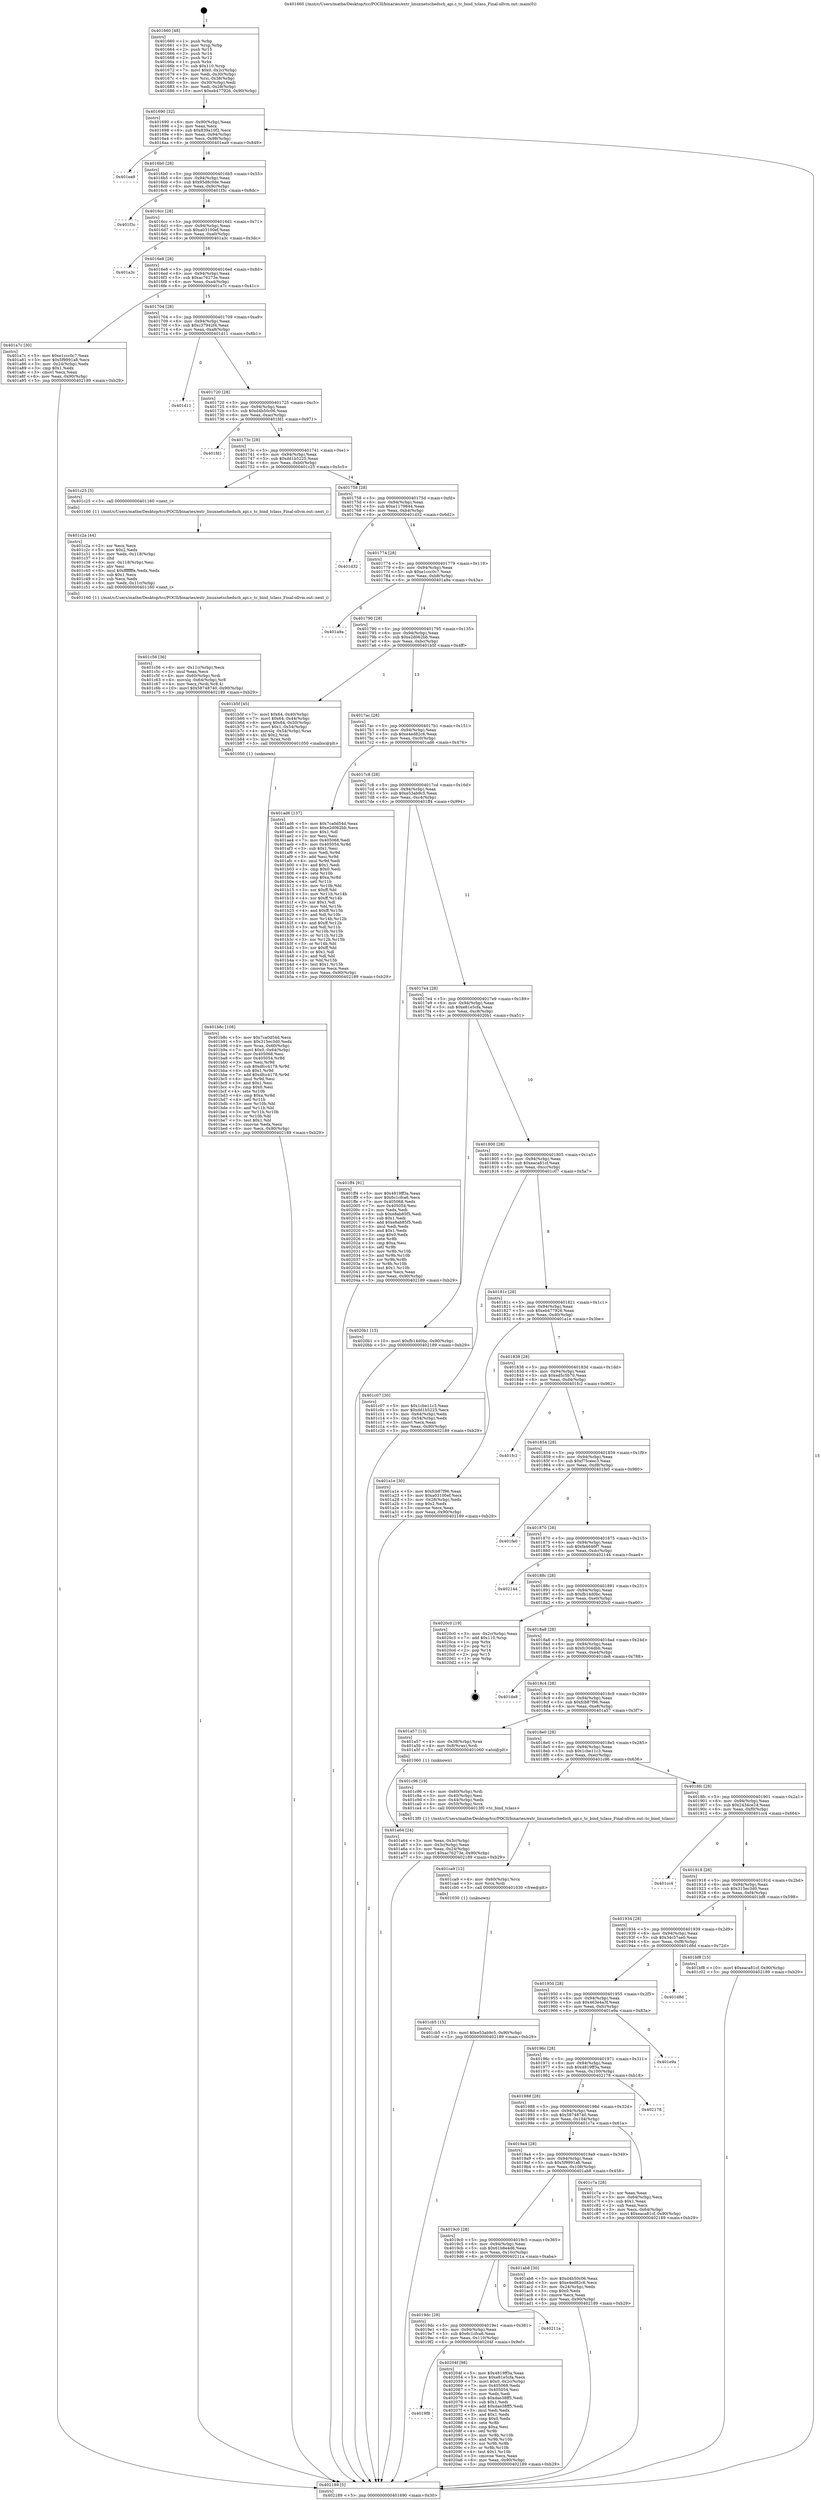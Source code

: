 digraph "0x401660" {
  label = "0x401660 (/mnt/c/Users/mathe/Desktop/tcc/POCII/binaries/extr_linuxnetschedsch_api.c_tc_bind_tclass_Final-ollvm.out::main(0))"
  labelloc = "t"
  node[shape=record]

  Entry [label="",width=0.3,height=0.3,shape=circle,fillcolor=black,style=filled]
  "0x401690" [label="{
     0x401690 [32]\l
     | [instrs]\l
     &nbsp;&nbsp;0x401690 \<+6\>: mov -0x90(%rbp),%eax\l
     &nbsp;&nbsp;0x401696 \<+2\>: mov %eax,%ecx\l
     &nbsp;&nbsp;0x401698 \<+6\>: sub $0x839a10f2,%ecx\l
     &nbsp;&nbsp;0x40169e \<+6\>: mov %eax,-0x94(%rbp)\l
     &nbsp;&nbsp;0x4016a4 \<+6\>: mov %ecx,-0x98(%rbp)\l
     &nbsp;&nbsp;0x4016aa \<+6\>: je 0000000000401ea9 \<main+0x849\>\l
  }"]
  "0x401ea9" [label="{
     0x401ea9\l
  }", style=dashed]
  "0x4016b0" [label="{
     0x4016b0 [28]\l
     | [instrs]\l
     &nbsp;&nbsp;0x4016b0 \<+5\>: jmp 00000000004016b5 \<main+0x55\>\l
     &nbsp;&nbsp;0x4016b5 \<+6\>: mov -0x94(%rbp),%eax\l
     &nbsp;&nbsp;0x4016bb \<+5\>: sub $0x95d8c0de,%eax\l
     &nbsp;&nbsp;0x4016c0 \<+6\>: mov %eax,-0x9c(%rbp)\l
     &nbsp;&nbsp;0x4016c6 \<+6\>: je 0000000000401f3c \<main+0x8dc\>\l
  }"]
  Exit [label="",width=0.3,height=0.3,shape=circle,fillcolor=black,style=filled,peripheries=2]
  "0x401f3c" [label="{
     0x401f3c\l
  }", style=dashed]
  "0x4016cc" [label="{
     0x4016cc [28]\l
     | [instrs]\l
     &nbsp;&nbsp;0x4016cc \<+5\>: jmp 00000000004016d1 \<main+0x71\>\l
     &nbsp;&nbsp;0x4016d1 \<+6\>: mov -0x94(%rbp),%eax\l
     &nbsp;&nbsp;0x4016d7 \<+5\>: sub $0xa03100ef,%eax\l
     &nbsp;&nbsp;0x4016dc \<+6\>: mov %eax,-0xa0(%rbp)\l
     &nbsp;&nbsp;0x4016e2 \<+6\>: je 0000000000401a3c \<main+0x3dc\>\l
  }"]
  "0x4019f8" [label="{
     0x4019f8\l
  }", style=dashed]
  "0x401a3c" [label="{
     0x401a3c\l
  }", style=dashed]
  "0x4016e8" [label="{
     0x4016e8 [28]\l
     | [instrs]\l
     &nbsp;&nbsp;0x4016e8 \<+5\>: jmp 00000000004016ed \<main+0x8d\>\l
     &nbsp;&nbsp;0x4016ed \<+6\>: mov -0x94(%rbp),%eax\l
     &nbsp;&nbsp;0x4016f3 \<+5\>: sub $0xac76273e,%eax\l
     &nbsp;&nbsp;0x4016f8 \<+6\>: mov %eax,-0xa4(%rbp)\l
     &nbsp;&nbsp;0x4016fe \<+6\>: je 0000000000401a7c \<main+0x41c\>\l
  }"]
  "0x40204f" [label="{
     0x40204f [98]\l
     | [instrs]\l
     &nbsp;&nbsp;0x40204f \<+5\>: mov $0x4819ff3a,%eax\l
     &nbsp;&nbsp;0x402054 \<+5\>: mov $0xe81e5cfa,%ecx\l
     &nbsp;&nbsp;0x402059 \<+7\>: movl $0x0,-0x2c(%rbp)\l
     &nbsp;&nbsp;0x402060 \<+7\>: mov 0x405068,%edx\l
     &nbsp;&nbsp;0x402067 \<+7\>: mov 0x405054,%esi\l
     &nbsp;&nbsp;0x40206e \<+2\>: mov %edx,%edi\l
     &nbsp;&nbsp;0x402070 \<+6\>: sub $0xdae38ff5,%edi\l
     &nbsp;&nbsp;0x402076 \<+3\>: sub $0x1,%edi\l
     &nbsp;&nbsp;0x402079 \<+6\>: add $0xdae38ff5,%edi\l
     &nbsp;&nbsp;0x40207f \<+3\>: imul %edi,%edx\l
     &nbsp;&nbsp;0x402082 \<+3\>: and $0x1,%edx\l
     &nbsp;&nbsp;0x402085 \<+3\>: cmp $0x0,%edx\l
     &nbsp;&nbsp;0x402088 \<+4\>: sete %r8b\l
     &nbsp;&nbsp;0x40208c \<+3\>: cmp $0xa,%esi\l
     &nbsp;&nbsp;0x40208f \<+4\>: setl %r9b\l
     &nbsp;&nbsp;0x402093 \<+3\>: mov %r8b,%r10b\l
     &nbsp;&nbsp;0x402096 \<+3\>: and %r9b,%r10b\l
     &nbsp;&nbsp;0x402099 \<+3\>: xor %r9b,%r8b\l
     &nbsp;&nbsp;0x40209c \<+3\>: or %r8b,%r10b\l
     &nbsp;&nbsp;0x40209f \<+4\>: test $0x1,%r10b\l
     &nbsp;&nbsp;0x4020a3 \<+3\>: cmovne %ecx,%eax\l
     &nbsp;&nbsp;0x4020a6 \<+6\>: mov %eax,-0x90(%rbp)\l
     &nbsp;&nbsp;0x4020ac \<+5\>: jmp 0000000000402189 \<main+0xb29\>\l
  }"]
  "0x401a7c" [label="{
     0x401a7c [30]\l
     | [instrs]\l
     &nbsp;&nbsp;0x401a7c \<+5\>: mov $0xe1ccc0c7,%eax\l
     &nbsp;&nbsp;0x401a81 \<+5\>: mov $0x5f9991a8,%ecx\l
     &nbsp;&nbsp;0x401a86 \<+3\>: mov -0x24(%rbp),%edx\l
     &nbsp;&nbsp;0x401a89 \<+3\>: cmp $0x1,%edx\l
     &nbsp;&nbsp;0x401a8c \<+3\>: cmovl %ecx,%eax\l
     &nbsp;&nbsp;0x401a8f \<+6\>: mov %eax,-0x90(%rbp)\l
     &nbsp;&nbsp;0x401a95 \<+5\>: jmp 0000000000402189 \<main+0xb29\>\l
  }"]
  "0x401704" [label="{
     0x401704 [28]\l
     | [instrs]\l
     &nbsp;&nbsp;0x401704 \<+5\>: jmp 0000000000401709 \<main+0xa9\>\l
     &nbsp;&nbsp;0x401709 \<+6\>: mov -0x94(%rbp),%eax\l
     &nbsp;&nbsp;0x40170f \<+5\>: sub $0xc37942f4,%eax\l
     &nbsp;&nbsp;0x401714 \<+6\>: mov %eax,-0xa8(%rbp)\l
     &nbsp;&nbsp;0x40171a \<+6\>: je 0000000000401d11 \<main+0x6b1\>\l
  }"]
  "0x4019dc" [label="{
     0x4019dc [28]\l
     | [instrs]\l
     &nbsp;&nbsp;0x4019dc \<+5\>: jmp 00000000004019e1 \<main+0x381\>\l
     &nbsp;&nbsp;0x4019e1 \<+6\>: mov -0x94(%rbp),%eax\l
     &nbsp;&nbsp;0x4019e7 \<+5\>: sub $0x6c1cfca6,%eax\l
     &nbsp;&nbsp;0x4019ec \<+6\>: mov %eax,-0x110(%rbp)\l
     &nbsp;&nbsp;0x4019f2 \<+6\>: je 000000000040204f \<main+0x9ef\>\l
  }"]
  "0x401d11" [label="{
     0x401d11\l
  }", style=dashed]
  "0x401720" [label="{
     0x401720 [28]\l
     | [instrs]\l
     &nbsp;&nbsp;0x401720 \<+5\>: jmp 0000000000401725 \<main+0xc5\>\l
     &nbsp;&nbsp;0x401725 \<+6\>: mov -0x94(%rbp),%eax\l
     &nbsp;&nbsp;0x40172b \<+5\>: sub $0xd4b50c06,%eax\l
     &nbsp;&nbsp;0x401730 \<+6\>: mov %eax,-0xac(%rbp)\l
     &nbsp;&nbsp;0x401736 \<+6\>: je 0000000000401fd1 \<main+0x971\>\l
  }"]
  "0x40211a" [label="{
     0x40211a\l
  }", style=dashed]
  "0x401fd1" [label="{
     0x401fd1\l
  }", style=dashed]
  "0x40173c" [label="{
     0x40173c [28]\l
     | [instrs]\l
     &nbsp;&nbsp;0x40173c \<+5\>: jmp 0000000000401741 \<main+0xe1\>\l
     &nbsp;&nbsp;0x401741 \<+6\>: mov -0x94(%rbp),%eax\l
     &nbsp;&nbsp;0x401747 \<+5\>: sub $0xdd1b5225,%eax\l
     &nbsp;&nbsp;0x40174c \<+6\>: mov %eax,-0xb0(%rbp)\l
     &nbsp;&nbsp;0x401752 \<+6\>: je 0000000000401c25 \<main+0x5c5\>\l
  }"]
  "0x401cb5" [label="{
     0x401cb5 [15]\l
     | [instrs]\l
     &nbsp;&nbsp;0x401cb5 \<+10\>: movl $0xe53ab9c5,-0x90(%rbp)\l
     &nbsp;&nbsp;0x401cbf \<+5\>: jmp 0000000000402189 \<main+0xb29\>\l
  }"]
  "0x401c25" [label="{
     0x401c25 [5]\l
     | [instrs]\l
     &nbsp;&nbsp;0x401c25 \<+5\>: call 0000000000401160 \<next_i\>\l
     | [calls]\l
     &nbsp;&nbsp;0x401160 \{1\} (/mnt/c/Users/mathe/Desktop/tcc/POCII/binaries/extr_linuxnetschedsch_api.c_tc_bind_tclass_Final-ollvm.out::next_i)\l
  }"]
  "0x401758" [label="{
     0x401758 [28]\l
     | [instrs]\l
     &nbsp;&nbsp;0x401758 \<+5\>: jmp 000000000040175d \<main+0xfd\>\l
     &nbsp;&nbsp;0x40175d \<+6\>: mov -0x94(%rbp),%eax\l
     &nbsp;&nbsp;0x401763 \<+5\>: sub $0xe1179844,%eax\l
     &nbsp;&nbsp;0x401768 \<+6\>: mov %eax,-0xb4(%rbp)\l
     &nbsp;&nbsp;0x40176e \<+6\>: je 0000000000401d32 \<main+0x6d2\>\l
  }"]
  "0x401ca9" [label="{
     0x401ca9 [12]\l
     | [instrs]\l
     &nbsp;&nbsp;0x401ca9 \<+4\>: mov -0x60(%rbp),%rcx\l
     &nbsp;&nbsp;0x401cad \<+3\>: mov %rcx,%rdi\l
     &nbsp;&nbsp;0x401cb0 \<+5\>: call 0000000000401030 \<free@plt\>\l
     | [calls]\l
     &nbsp;&nbsp;0x401030 \{1\} (unknown)\l
  }"]
  "0x401d32" [label="{
     0x401d32\l
  }", style=dashed]
  "0x401774" [label="{
     0x401774 [28]\l
     | [instrs]\l
     &nbsp;&nbsp;0x401774 \<+5\>: jmp 0000000000401779 \<main+0x119\>\l
     &nbsp;&nbsp;0x401779 \<+6\>: mov -0x94(%rbp),%eax\l
     &nbsp;&nbsp;0x40177f \<+5\>: sub $0xe1ccc0c7,%eax\l
     &nbsp;&nbsp;0x401784 \<+6\>: mov %eax,-0xb8(%rbp)\l
     &nbsp;&nbsp;0x40178a \<+6\>: je 0000000000401a9a \<main+0x43a\>\l
  }"]
  "0x401c56" [label="{
     0x401c56 [36]\l
     | [instrs]\l
     &nbsp;&nbsp;0x401c56 \<+6\>: mov -0x11c(%rbp),%ecx\l
     &nbsp;&nbsp;0x401c5c \<+3\>: imul %eax,%ecx\l
     &nbsp;&nbsp;0x401c5f \<+4\>: mov -0x60(%rbp),%rdi\l
     &nbsp;&nbsp;0x401c63 \<+4\>: movslq -0x64(%rbp),%r8\l
     &nbsp;&nbsp;0x401c67 \<+4\>: mov %ecx,(%rdi,%r8,4)\l
     &nbsp;&nbsp;0x401c6b \<+10\>: movl $0x58748740,-0x90(%rbp)\l
     &nbsp;&nbsp;0x401c75 \<+5\>: jmp 0000000000402189 \<main+0xb29\>\l
  }"]
  "0x401a9a" [label="{
     0x401a9a\l
  }", style=dashed]
  "0x401790" [label="{
     0x401790 [28]\l
     | [instrs]\l
     &nbsp;&nbsp;0x401790 \<+5\>: jmp 0000000000401795 \<main+0x135\>\l
     &nbsp;&nbsp;0x401795 \<+6\>: mov -0x94(%rbp),%eax\l
     &nbsp;&nbsp;0x40179b \<+5\>: sub $0xe2d062bb,%eax\l
     &nbsp;&nbsp;0x4017a0 \<+6\>: mov %eax,-0xbc(%rbp)\l
     &nbsp;&nbsp;0x4017a6 \<+6\>: je 0000000000401b5f \<main+0x4ff\>\l
  }"]
  "0x401c2a" [label="{
     0x401c2a [44]\l
     | [instrs]\l
     &nbsp;&nbsp;0x401c2a \<+2\>: xor %ecx,%ecx\l
     &nbsp;&nbsp;0x401c2c \<+5\>: mov $0x2,%edx\l
     &nbsp;&nbsp;0x401c31 \<+6\>: mov %edx,-0x118(%rbp)\l
     &nbsp;&nbsp;0x401c37 \<+1\>: cltd\l
     &nbsp;&nbsp;0x401c38 \<+6\>: mov -0x118(%rbp),%esi\l
     &nbsp;&nbsp;0x401c3e \<+2\>: idiv %esi\l
     &nbsp;&nbsp;0x401c40 \<+6\>: imul $0xfffffffe,%edx,%edx\l
     &nbsp;&nbsp;0x401c46 \<+3\>: sub $0x1,%ecx\l
     &nbsp;&nbsp;0x401c49 \<+2\>: sub %ecx,%edx\l
     &nbsp;&nbsp;0x401c4b \<+6\>: mov %edx,-0x11c(%rbp)\l
     &nbsp;&nbsp;0x401c51 \<+5\>: call 0000000000401160 \<next_i\>\l
     | [calls]\l
     &nbsp;&nbsp;0x401160 \{1\} (/mnt/c/Users/mathe/Desktop/tcc/POCII/binaries/extr_linuxnetschedsch_api.c_tc_bind_tclass_Final-ollvm.out::next_i)\l
  }"]
  "0x401b5f" [label="{
     0x401b5f [45]\l
     | [instrs]\l
     &nbsp;&nbsp;0x401b5f \<+7\>: movl $0x64,-0x40(%rbp)\l
     &nbsp;&nbsp;0x401b66 \<+7\>: movl $0x64,-0x44(%rbp)\l
     &nbsp;&nbsp;0x401b6d \<+8\>: movq $0x64,-0x50(%rbp)\l
     &nbsp;&nbsp;0x401b75 \<+7\>: movl $0x1,-0x54(%rbp)\l
     &nbsp;&nbsp;0x401b7c \<+4\>: movslq -0x54(%rbp),%rax\l
     &nbsp;&nbsp;0x401b80 \<+4\>: shl $0x2,%rax\l
     &nbsp;&nbsp;0x401b84 \<+3\>: mov %rax,%rdi\l
     &nbsp;&nbsp;0x401b87 \<+5\>: call 0000000000401050 \<malloc@plt\>\l
     | [calls]\l
     &nbsp;&nbsp;0x401050 \{1\} (unknown)\l
  }"]
  "0x4017ac" [label="{
     0x4017ac [28]\l
     | [instrs]\l
     &nbsp;&nbsp;0x4017ac \<+5\>: jmp 00000000004017b1 \<main+0x151\>\l
     &nbsp;&nbsp;0x4017b1 \<+6\>: mov -0x94(%rbp),%eax\l
     &nbsp;&nbsp;0x4017b7 \<+5\>: sub $0xe4ed82c6,%eax\l
     &nbsp;&nbsp;0x4017bc \<+6\>: mov %eax,-0xc0(%rbp)\l
     &nbsp;&nbsp;0x4017c2 \<+6\>: je 0000000000401ad6 \<main+0x476\>\l
  }"]
  "0x401b8c" [label="{
     0x401b8c [108]\l
     | [instrs]\l
     &nbsp;&nbsp;0x401b8c \<+5\>: mov $0x7ca0d54d,%ecx\l
     &nbsp;&nbsp;0x401b91 \<+5\>: mov $0x315ec3d0,%edx\l
     &nbsp;&nbsp;0x401b96 \<+4\>: mov %rax,-0x60(%rbp)\l
     &nbsp;&nbsp;0x401b9a \<+7\>: movl $0x0,-0x64(%rbp)\l
     &nbsp;&nbsp;0x401ba1 \<+7\>: mov 0x405068,%esi\l
     &nbsp;&nbsp;0x401ba8 \<+8\>: mov 0x405054,%r8d\l
     &nbsp;&nbsp;0x401bb0 \<+3\>: mov %esi,%r9d\l
     &nbsp;&nbsp;0x401bb3 \<+7\>: sub $0xdfcc4178,%r9d\l
     &nbsp;&nbsp;0x401bba \<+4\>: sub $0x1,%r9d\l
     &nbsp;&nbsp;0x401bbe \<+7\>: add $0xdfcc4178,%r9d\l
     &nbsp;&nbsp;0x401bc5 \<+4\>: imul %r9d,%esi\l
     &nbsp;&nbsp;0x401bc9 \<+3\>: and $0x1,%esi\l
     &nbsp;&nbsp;0x401bcc \<+3\>: cmp $0x0,%esi\l
     &nbsp;&nbsp;0x401bcf \<+4\>: sete %r10b\l
     &nbsp;&nbsp;0x401bd3 \<+4\>: cmp $0xa,%r8d\l
     &nbsp;&nbsp;0x401bd7 \<+4\>: setl %r11b\l
     &nbsp;&nbsp;0x401bdb \<+3\>: mov %r10b,%bl\l
     &nbsp;&nbsp;0x401bde \<+3\>: and %r11b,%bl\l
     &nbsp;&nbsp;0x401be1 \<+3\>: xor %r11b,%r10b\l
     &nbsp;&nbsp;0x401be4 \<+3\>: or %r10b,%bl\l
     &nbsp;&nbsp;0x401be7 \<+3\>: test $0x1,%bl\l
     &nbsp;&nbsp;0x401bea \<+3\>: cmovne %edx,%ecx\l
     &nbsp;&nbsp;0x401bed \<+6\>: mov %ecx,-0x90(%rbp)\l
     &nbsp;&nbsp;0x401bf3 \<+5\>: jmp 0000000000402189 \<main+0xb29\>\l
  }"]
  "0x401ad6" [label="{
     0x401ad6 [137]\l
     | [instrs]\l
     &nbsp;&nbsp;0x401ad6 \<+5\>: mov $0x7ca0d54d,%eax\l
     &nbsp;&nbsp;0x401adb \<+5\>: mov $0xe2d062bb,%ecx\l
     &nbsp;&nbsp;0x401ae0 \<+2\>: mov $0x1,%dl\l
     &nbsp;&nbsp;0x401ae2 \<+2\>: xor %esi,%esi\l
     &nbsp;&nbsp;0x401ae4 \<+7\>: mov 0x405068,%edi\l
     &nbsp;&nbsp;0x401aeb \<+8\>: mov 0x405054,%r8d\l
     &nbsp;&nbsp;0x401af3 \<+3\>: sub $0x1,%esi\l
     &nbsp;&nbsp;0x401af6 \<+3\>: mov %edi,%r9d\l
     &nbsp;&nbsp;0x401af9 \<+3\>: add %esi,%r9d\l
     &nbsp;&nbsp;0x401afc \<+4\>: imul %r9d,%edi\l
     &nbsp;&nbsp;0x401b00 \<+3\>: and $0x1,%edi\l
     &nbsp;&nbsp;0x401b03 \<+3\>: cmp $0x0,%edi\l
     &nbsp;&nbsp;0x401b06 \<+4\>: sete %r10b\l
     &nbsp;&nbsp;0x401b0a \<+4\>: cmp $0xa,%r8d\l
     &nbsp;&nbsp;0x401b0e \<+4\>: setl %r11b\l
     &nbsp;&nbsp;0x401b12 \<+3\>: mov %r10b,%bl\l
     &nbsp;&nbsp;0x401b15 \<+3\>: xor $0xff,%bl\l
     &nbsp;&nbsp;0x401b18 \<+3\>: mov %r11b,%r14b\l
     &nbsp;&nbsp;0x401b1b \<+4\>: xor $0xff,%r14b\l
     &nbsp;&nbsp;0x401b1f \<+3\>: xor $0x1,%dl\l
     &nbsp;&nbsp;0x401b22 \<+3\>: mov %bl,%r15b\l
     &nbsp;&nbsp;0x401b25 \<+4\>: and $0xff,%r15b\l
     &nbsp;&nbsp;0x401b29 \<+3\>: and %dl,%r10b\l
     &nbsp;&nbsp;0x401b2c \<+3\>: mov %r14b,%r12b\l
     &nbsp;&nbsp;0x401b2f \<+4\>: and $0xff,%r12b\l
     &nbsp;&nbsp;0x401b33 \<+3\>: and %dl,%r11b\l
     &nbsp;&nbsp;0x401b36 \<+3\>: or %r10b,%r15b\l
     &nbsp;&nbsp;0x401b39 \<+3\>: or %r11b,%r12b\l
     &nbsp;&nbsp;0x401b3c \<+3\>: xor %r12b,%r15b\l
     &nbsp;&nbsp;0x401b3f \<+3\>: or %r14b,%bl\l
     &nbsp;&nbsp;0x401b42 \<+3\>: xor $0xff,%bl\l
     &nbsp;&nbsp;0x401b45 \<+3\>: or $0x1,%dl\l
     &nbsp;&nbsp;0x401b48 \<+2\>: and %dl,%bl\l
     &nbsp;&nbsp;0x401b4a \<+3\>: or %bl,%r15b\l
     &nbsp;&nbsp;0x401b4d \<+4\>: test $0x1,%r15b\l
     &nbsp;&nbsp;0x401b51 \<+3\>: cmovne %ecx,%eax\l
     &nbsp;&nbsp;0x401b54 \<+6\>: mov %eax,-0x90(%rbp)\l
     &nbsp;&nbsp;0x401b5a \<+5\>: jmp 0000000000402189 \<main+0xb29\>\l
  }"]
  "0x4017c8" [label="{
     0x4017c8 [28]\l
     | [instrs]\l
     &nbsp;&nbsp;0x4017c8 \<+5\>: jmp 00000000004017cd \<main+0x16d\>\l
     &nbsp;&nbsp;0x4017cd \<+6\>: mov -0x94(%rbp),%eax\l
     &nbsp;&nbsp;0x4017d3 \<+5\>: sub $0xe53ab9c5,%eax\l
     &nbsp;&nbsp;0x4017d8 \<+6\>: mov %eax,-0xc4(%rbp)\l
     &nbsp;&nbsp;0x4017de \<+6\>: je 0000000000401ff4 \<main+0x994\>\l
  }"]
  "0x4019c0" [label="{
     0x4019c0 [28]\l
     | [instrs]\l
     &nbsp;&nbsp;0x4019c0 \<+5\>: jmp 00000000004019c5 \<main+0x365\>\l
     &nbsp;&nbsp;0x4019c5 \<+6\>: mov -0x94(%rbp),%eax\l
     &nbsp;&nbsp;0x4019cb \<+5\>: sub $0x61b8e4d6,%eax\l
     &nbsp;&nbsp;0x4019d0 \<+6\>: mov %eax,-0x10c(%rbp)\l
     &nbsp;&nbsp;0x4019d6 \<+6\>: je 000000000040211a \<main+0xaba\>\l
  }"]
  "0x401ff4" [label="{
     0x401ff4 [91]\l
     | [instrs]\l
     &nbsp;&nbsp;0x401ff4 \<+5\>: mov $0x4819ff3a,%eax\l
     &nbsp;&nbsp;0x401ff9 \<+5\>: mov $0x6c1cfca6,%ecx\l
     &nbsp;&nbsp;0x401ffe \<+7\>: mov 0x405068,%edx\l
     &nbsp;&nbsp;0x402005 \<+7\>: mov 0x405054,%esi\l
     &nbsp;&nbsp;0x40200c \<+2\>: mov %edx,%edi\l
     &nbsp;&nbsp;0x40200e \<+6\>: sub $0xe8ab85f5,%edi\l
     &nbsp;&nbsp;0x402014 \<+3\>: sub $0x1,%edi\l
     &nbsp;&nbsp;0x402017 \<+6\>: add $0xe8ab85f5,%edi\l
     &nbsp;&nbsp;0x40201d \<+3\>: imul %edi,%edx\l
     &nbsp;&nbsp;0x402020 \<+3\>: and $0x1,%edx\l
     &nbsp;&nbsp;0x402023 \<+3\>: cmp $0x0,%edx\l
     &nbsp;&nbsp;0x402026 \<+4\>: sete %r8b\l
     &nbsp;&nbsp;0x40202a \<+3\>: cmp $0xa,%esi\l
     &nbsp;&nbsp;0x40202d \<+4\>: setl %r9b\l
     &nbsp;&nbsp;0x402031 \<+3\>: mov %r8b,%r10b\l
     &nbsp;&nbsp;0x402034 \<+3\>: and %r9b,%r10b\l
     &nbsp;&nbsp;0x402037 \<+3\>: xor %r9b,%r8b\l
     &nbsp;&nbsp;0x40203a \<+3\>: or %r8b,%r10b\l
     &nbsp;&nbsp;0x40203d \<+4\>: test $0x1,%r10b\l
     &nbsp;&nbsp;0x402041 \<+3\>: cmovne %ecx,%eax\l
     &nbsp;&nbsp;0x402044 \<+6\>: mov %eax,-0x90(%rbp)\l
     &nbsp;&nbsp;0x40204a \<+5\>: jmp 0000000000402189 \<main+0xb29\>\l
  }"]
  "0x4017e4" [label="{
     0x4017e4 [28]\l
     | [instrs]\l
     &nbsp;&nbsp;0x4017e4 \<+5\>: jmp 00000000004017e9 \<main+0x189\>\l
     &nbsp;&nbsp;0x4017e9 \<+6\>: mov -0x94(%rbp),%eax\l
     &nbsp;&nbsp;0x4017ef \<+5\>: sub $0xe81e5cfa,%eax\l
     &nbsp;&nbsp;0x4017f4 \<+6\>: mov %eax,-0xc8(%rbp)\l
     &nbsp;&nbsp;0x4017fa \<+6\>: je 00000000004020b1 \<main+0xa51\>\l
  }"]
  "0x401ab8" [label="{
     0x401ab8 [30]\l
     | [instrs]\l
     &nbsp;&nbsp;0x401ab8 \<+5\>: mov $0xd4b50c06,%eax\l
     &nbsp;&nbsp;0x401abd \<+5\>: mov $0xe4ed82c6,%ecx\l
     &nbsp;&nbsp;0x401ac2 \<+3\>: mov -0x24(%rbp),%edx\l
     &nbsp;&nbsp;0x401ac5 \<+3\>: cmp $0x0,%edx\l
     &nbsp;&nbsp;0x401ac8 \<+3\>: cmove %ecx,%eax\l
     &nbsp;&nbsp;0x401acb \<+6\>: mov %eax,-0x90(%rbp)\l
     &nbsp;&nbsp;0x401ad1 \<+5\>: jmp 0000000000402189 \<main+0xb29\>\l
  }"]
  "0x4020b1" [label="{
     0x4020b1 [15]\l
     | [instrs]\l
     &nbsp;&nbsp;0x4020b1 \<+10\>: movl $0xfb14d0bc,-0x90(%rbp)\l
     &nbsp;&nbsp;0x4020bb \<+5\>: jmp 0000000000402189 \<main+0xb29\>\l
  }"]
  "0x401800" [label="{
     0x401800 [28]\l
     | [instrs]\l
     &nbsp;&nbsp;0x401800 \<+5\>: jmp 0000000000401805 \<main+0x1a5\>\l
     &nbsp;&nbsp;0x401805 \<+6\>: mov -0x94(%rbp),%eax\l
     &nbsp;&nbsp;0x40180b \<+5\>: sub $0xeaca81cf,%eax\l
     &nbsp;&nbsp;0x401810 \<+6\>: mov %eax,-0xcc(%rbp)\l
     &nbsp;&nbsp;0x401816 \<+6\>: je 0000000000401c07 \<main+0x5a7\>\l
  }"]
  "0x4019a4" [label="{
     0x4019a4 [28]\l
     | [instrs]\l
     &nbsp;&nbsp;0x4019a4 \<+5\>: jmp 00000000004019a9 \<main+0x349\>\l
     &nbsp;&nbsp;0x4019a9 \<+6\>: mov -0x94(%rbp),%eax\l
     &nbsp;&nbsp;0x4019af \<+5\>: sub $0x5f9991a8,%eax\l
     &nbsp;&nbsp;0x4019b4 \<+6\>: mov %eax,-0x108(%rbp)\l
     &nbsp;&nbsp;0x4019ba \<+6\>: je 0000000000401ab8 \<main+0x458\>\l
  }"]
  "0x401c07" [label="{
     0x401c07 [30]\l
     | [instrs]\l
     &nbsp;&nbsp;0x401c07 \<+5\>: mov $0x1cbe11c3,%eax\l
     &nbsp;&nbsp;0x401c0c \<+5\>: mov $0xdd1b5225,%ecx\l
     &nbsp;&nbsp;0x401c11 \<+3\>: mov -0x64(%rbp),%edx\l
     &nbsp;&nbsp;0x401c14 \<+3\>: cmp -0x54(%rbp),%edx\l
     &nbsp;&nbsp;0x401c17 \<+3\>: cmovl %ecx,%eax\l
     &nbsp;&nbsp;0x401c1a \<+6\>: mov %eax,-0x90(%rbp)\l
     &nbsp;&nbsp;0x401c20 \<+5\>: jmp 0000000000402189 \<main+0xb29\>\l
  }"]
  "0x40181c" [label="{
     0x40181c [28]\l
     | [instrs]\l
     &nbsp;&nbsp;0x40181c \<+5\>: jmp 0000000000401821 \<main+0x1c1\>\l
     &nbsp;&nbsp;0x401821 \<+6\>: mov -0x94(%rbp),%eax\l
     &nbsp;&nbsp;0x401827 \<+5\>: sub $0xeb477926,%eax\l
     &nbsp;&nbsp;0x40182c \<+6\>: mov %eax,-0xd0(%rbp)\l
     &nbsp;&nbsp;0x401832 \<+6\>: je 0000000000401a1e \<main+0x3be\>\l
  }"]
  "0x401c7a" [label="{
     0x401c7a [28]\l
     | [instrs]\l
     &nbsp;&nbsp;0x401c7a \<+2\>: xor %eax,%eax\l
     &nbsp;&nbsp;0x401c7c \<+3\>: mov -0x64(%rbp),%ecx\l
     &nbsp;&nbsp;0x401c7f \<+3\>: sub $0x1,%eax\l
     &nbsp;&nbsp;0x401c82 \<+2\>: sub %eax,%ecx\l
     &nbsp;&nbsp;0x401c84 \<+3\>: mov %ecx,-0x64(%rbp)\l
     &nbsp;&nbsp;0x401c87 \<+10\>: movl $0xeaca81cf,-0x90(%rbp)\l
     &nbsp;&nbsp;0x401c91 \<+5\>: jmp 0000000000402189 \<main+0xb29\>\l
  }"]
  "0x401a1e" [label="{
     0x401a1e [30]\l
     | [instrs]\l
     &nbsp;&nbsp;0x401a1e \<+5\>: mov $0xfcb87f96,%eax\l
     &nbsp;&nbsp;0x401a23 \<+5\>: mov $0xa03100ef,%ecx\l
     &nbsp;&nbsp;0x401a28 \<+3\>: mov -0x28(%rbp),%edx\l
     &nbsp;&nbsp;0x401a2b \<+3\>: cmp $0x2,%edx\l
     &nbsp;&nbsp;0x401a2e \<+3\>: cmovne %ecx,%eax\l
     &nbsp;&nbsp;0x401a31 \<+6\>: mov %eax,-0x90(%rbp)\l
     &nbsp;&nbsp;0x401a37 \<+5\>: jmp 0000000000402189 \<main+0xb29\>\l
  }"]
  "0x401838" [label="{
     0x401838 [28]\l
     | [instrs]\l
     &nbsp;&nbsp;0x401838 \<+5\>: jmp 000000000040183d \<main+0x1dd\>\l
     &nbsp;&nbsp;0x40183d \<+6\>: mov -0x94(%rbp),%eax\l
     &nbsp;&nbsp;0x401843 \<+5\>: sub $0xed5c5b70,%eax\l
     &nbsp;&nbsp;0x401848 \<+6\>: mov %eax,-0xd4(%rbp)\l
     &nbsp;&nbsp;0x40184e \<+6\>: je 0000000000401fc2 \<main+0x962\>\l
  }"]
  "0x402189" [label="{
     0x402189 [5]\l
     | [instrs]\l
     &nbsp;&nbsp;0x402189 \<+5\>: jmp 0000000000401690 \<main+0x30\>\l
  }"]
  "0x401660" [label="{
     0x401660 [48]\l
     | [instrs]\l
     &nbsp;&nbsp;0x401660 \<+1\>: push %rbp\l
     &nbsp;&nbsp;0x401661 \<+3\>: mov %rsp,%rbp\l
     &nbsp;&nbsp;0x401664 \<+2\>: push %r15\l
     &nbsp;&nbsp;0x401666 \<+2\>: push %r14\l
     &nbsp;&nbsp;0x401668 \<+2\>: push %r12\l
     &nbsp;&nbsp;0x40166a \<+1\>: push %rbx\l
     &nbsp;&nbsp;0x40166b \<+7\>: sub $0x110,%rsp\l
     &nbsp;&nbsp;0x401672 \<+7\>: movl $0x0,-0x2c(%rbp)\l
     &nbsp;&nbsp;0x401679 \<+3\>: mov %edi,-0x30(%rbp)\l
     &nbsp;&nbsp;0x40167c \<+4\>: mov %rsi,-0x38(%rbp)\l
     &nbsp;&nbsp;0x401680 \<+3\>: mov -0x30(%rbp),%edi\l
     &nbsp;&nbsp;0x401683 \<+3\>: mov %edi,-0x28(%rbp)\l
     &nbsp;&nbsp;0x401686 \<+10\>: movl $0xeb477926,-0x90(%rbp)\l
  }"]
  "0x401988" [label="{
     0x401988 [28]\l
     | [instrs]\l
     &nbsp;&nbsp;0x401988 \<+5\>: jmp 000000000040198d \<main+0x32d\>\l
     &nbsp;&nbsp;0x40198d \<+6\>: mov -0x94(%rbp),%eax\l
     &nbsp;&nbsp;0x401993 \<+5\>: sub $0x58748740,%eax\l
     &nbsp;&nbsp;0x401998 \<+6\>: mov %eax,-0x104(%rbp)\l
     &nbsp;&nbsp;0x40199e \<+6\>: je 0000000000401c7a \<main+0x61a\>\l
  }"]
  "0x401fc2" [label="{
     0x401fc2\l
  }", style=dashed]
  "0x401854" [label="{
     0x401854 [28]\l
     | [instrs]\l
     &nbsp;&nbsp;0x401854 \<+5\>: jmp 0000000000401859 \<main+0x1f9\>\l
     &nbsp;&nbsp;0x401859 \<+6\>: mov -0x94(%rbp),%eax\l
     &nbsp;&nbsp;0x40185f \<+5\>: sub $0xf75ceec3,%eax\l
     &nbsp;&nbsp;0x401864 \<+6\>: mov %eax,-0xd8(%rbp)\l
     &nbsp;&nbsp;0x40186a \<+6\>: je 0000000000401fe0 \<main+0x980\>\l
  }"]
  "0x402178" [label="{
     0x402178\l
  }", style=dashed]
  "0x401fe0" [label="{
     0x401fe0\l
  }", style=dashed]
  "0x401870" [label="{
     0x401870 [28]\l
     | [instrs]\l
     &nbsp;&nbsp;0x401870 \<+5\>: jmp 0000000000401875 \<main+0x215\>\l
     &nbsp;&nbsp;0x401875 \<+6\>: mov -0x94(%rbp),%eax\l
     &nbsp;&nbsp;0x40187b \<+5\>: sub $0xfa4646f7,%eax\l
     &nbsp;&nbsp;0x401880 \<+6\>: mov %eax,-0xdc(%rbp)\l
     &nbsp;&nbsp;0x401886 \<+6\>: je 0000000000402144 \<main+0xae4\>\l
  }"]
  "0x40196c" [label="{
     0x40196c [28]\l
     | [instrs]\l
     &nbsp;&nbsp;0x40196c \<+5\>: jmp 0000000000401971 \<main+0x311\>\l
     &nbsp;&nbsp;0x401971 \<+6\>: mov -0x94(%rbp),%eax\l
     &nbsp;&nbsp;0x401977 \<+5\>: sub $0x4819ff3a,%eax\l
     &nbsp;&nbsp;0x40197c \<+6\>: mov %eax,-0x100(%rbp)\l
     &nbsp;&nbsp;0x401982 \<+6\>: je 0000000000402178 \<main+0xb18\>\l
  }"]
  "0x402144" [label="{
     0x402144\l
  }", style=dashed]
  "0x40188c" [label="{
     0x40188c [28]\l
     | [instrs]\l
     &nbsp;&nbsp;0x40188c \<+5\>: jmp 0000000000401891 \<main+0x231\>\l
     &nbsp;&nbsp;0x401891 \<+6\>: mov -0x94(%rbp),%eax\l
     &nbsp;&nbsp;0x401897 \<+5\>: sub $0xfb14d0bc,%eax\l
     &nbsp;&nbsp;0x40189c \<+6\>: mov %eax,-0xe0(%rbp)\l
     &nbsp;&nbsp;0x4018a2 \<+6\>: je 00000000004020c0 \<main+0xa60\>\l
  }"]
  "0x401e9a" [label="{
     0x401e9a\l
  }", style=dashed]
  "0x4020c0" [label="{
     0x4020c0 [19]\l
     | [instrs]\l
     &nbsp;&nbsp;0x4020c0 \<+3\>: mov -0x2c(%rbp),%eax\l
     &nbsp;&nbsp;0x4020c3 \<+7\>: add $0x110,%rsp\l
     &nbsp;&nbsp;0x4020ca \<+1\>: pop %rbx\l
     &nbsp;&nbsp;0x4020cb \<+2\>: pop %r12\l
     &nbsp;&nbsp;0x4020cd \<+2\>: pop %r14\l
     &nbsp;&nbsp;0x4020cf \<+2\>: pop %r15\l
     &nbsp;&nbsp;0x4020d1 \<+1\>: pop %rbp\l
     &nbsp;&nbsp;0x4020d2 \<+1\>: ret\l
  }"]
  "0x4018a8" [label="{
     0x4018a8 [28]\l
     | [instrs]\l
     &nbsp;&nbsp;0x4018a8 \<+5\>: jmp 00000000004018ad \<main+0x24d\>\l
     &nbsp;&nbsp;0x4018ad \<+6\>: mov -0x94(%rbp),%eax\l
     &nbsp;&nbsp;0x4018b3 \<+5\>: sub $0xfc304dbb,%eax\l
     &nbsp;&nbsp;0x4018b8 \<+6\>: mov %eax,-0xe4(%rbp)\l
     &nbsp;&nbsp;0x4018be \<+6\>: je 0000000000401de8 \<main+0x788\>\l
  }"]
  "0x401950" [label="{
     0x401950 [28]\l
     | [instrs]\l
     &nbsp;&nbsp;0x401950 \<+5\>: jmp 0000000000401955 \<main+0x2f5\>\l
     &nbsp;&nbsp;0x401955 \<+6\>: mov -0x94(%rbp),%eax\l
     &nbsp;&nbsp;0x40195b \<+5\>: sub $0x463e4a3f,%eax\l
     &nbsp;&nbsp;0x401960 \<+6\>: mov %eax,-0xfc(%rbp)\l
     &nbsp;&nbsp;0x401966 \<+6\>: je 0000000000401e9a \<main+0x83a\>\l
  }"]
  "0x401de8" [label="{
     0x401de8\l
  }", style=dashed]
  "0x4018c4" [label="{
     0x4018c4 [28]\l
     | [instrs]\l
     &nbsp;&nbsp;0x4018c4 \<+5\>: jmp 00000000004018c9 \<main+0x269\>\l
     &nbsp;&nbsp;0x4018c9 \<+6\>: mov -0x94(%rbp),%eax\l
     &nbsp;&nbsp;0x4018cf \<+5\>: sub $0xfcb87f96,%eax\l
     &nbsp;&nbsp;0x4018d4 \<+6\>: mov %eax,-0xe8(%rbp)\l
     &nbsp;&nbsp;0x4018da \<+6\>: je 0000000000401a57 \<main+0x3f7\>\l
  }"]
  "0x401d8d" [label="{
     0x401d8d\l
  }", style=dashed]
  "0x401a57" [label="{
     0x401a57 [13]\l
     | [instrs]\l
     &nbsp;&nbsp;0x401a57 \<+4\>: mov -0x38(%rbp),%rax\l
     &nbsp;&nbsp;0x401a5b \<+4\>: mov 0x8(%rax),%rdi\l
     &nbsp;&nbsp;0x401a5f \<+5\>: call 0000000000401060 \<atoi@plt\>\l
     | [calls]\l
     &nbsp;&nbsp;0x401060 \{1\} (unknown)\l
  }"]
  "0x4018e0" [label="{
     0x4018e0 [28]\l
     | [instrs]\l
     &nbsp;&nbsp;0x4018e0 \<+5\>: jmp 00000000004018e5 \<main+0x285\>\l
     &nbsp;&nbsp;0x4018e5 \<+6\>: mov -0x94(%rbp),%eax\l
     &nbsp;&nbsp;0x4018eb \<+5\>: sub $0x1cbe11c3,%eax\l
     &nbsp;&nbsp;0x4018f0 \<+6\>: mov %eax,-0xec(%rbp)\l
     &nbsp;&nbsp;0x4018f6 \<+6\>: je 0000000000401c96 \<main+0x636\>\l
  }"]
  "0x401a64" [label="{
     0x401a64 [24]\l
     | [instrs]\l
     &nbsp;&nbsp;0x401a64 \<+3\>: mov %eax,-0x3c(%rbp)\l
     &nbsp;&nbsp;0x401a67 \<+3\>: mov -0x3c(%rbp),%eax\l
     &nbsp;&nbsp;0x401a6a \<+3\>: mov %eax,-0x24(%rbp)\l
     &nbsp;&nbsp;0x401a6d \<+10\>: movl $0xac76273e,-0x90(%rbp)\l
     &nbsp;&nbsp;0x401a77 \<+5\>: jmp 0000000000402189 \<main+0xb29\>\l
  }"]
  "0x401934" [label="{
     0x401934 [28]\l
     | [instrs]\l
     &nbsp;&nbsp;0x401934 \<+5\>: jmp 0000000000401939 \<main+0x2d9\>\l
     &nbsp;&nbsp;0x401939 \<+6\>: mov -0x94(%rbp),%eax\l
     &nbsp;&nbsp;0x40193f \<+5\>: sub $0x34c57ae0,%eax\l
     &nbsp;&nbsp;0x401944 \<+6\>: mov %eax,-0xf8(%rbp)\l
     &nbsp;&nbsp;0x40194a \<+6\>: je 0000000000401d8d \<main+0x72d\>\l
  }"]
  "0x401c96" [label="{
     0x401c96 [19]\l
     | [instrs]\l
     &nbsp;&nbsp;0x401c96 \<+4\>: mov -0x60(%rbp),%rdi\l
     &nbsp;&nbsp;0x401c9a \<+3\>: mov -0x40(%rbp),%esi\l
     &nbsp;&nbsp;0x401c9d \<+3\>: mov -0x44(%rbp),%edx\l
     &nbsp;&nbsp;0x401ca0 \<+4\>: mov -0x50(%rbp),%rcx\l
     &nbsp;&nbsp;0x401ca4 \<+5\>: call 00000000004013f0 \<tc_bind_tclass\>\l
     | [calls]\l
     &nbsp;&nbsp;0x4013f0 \{1\} (/mnt/c/Users/mathe/Desktop/tcc/POCII/binaries/extr_linuxnetschedsch_api.c_tc_bind_tclass_Final-ollvm.out::tc_bind_tclass)\l
  }"]
  "0x4018fc" [label="{
     0x4018fc [28]\l
     | [instrs]\l
     &nbsp;&nbsp;0x4018fc \<+5\>: jmp 0000000000401901 \<main+0x2a1\>\l
     &nbsp;&nbsp;0x401901 \<+6\>: mov -0x94(%rbp),%eax\l
     &nbsp;&nbsp;0x401907 \<+5\>: sub $0x2434ce24,%eax\l
     &nbsp;&nbsp;0x40190c \<+6\>: mov %eax,-0xf0(%rbp)\l
     &nbsp;&nbsp;0x401912 \<+6\>: je 0000000000401cc4 \<main+0x664\>\l
  }"]
  "0x401bf8" [label="{
     0x401bf8 [15]\l
     | [instrs]\l
     &nbsp;&nbsp;0x401bf8 \<+10\>: movl $0xeaca81cf,-0x90(%rbp)\l
     &nbsp;&nbsp;0x401c02 \<+5\>: jmp 0000000000402189 \<main+0xb29\>\l
  }"]
  "0x401cc4" [label="{
     0x401cc4\l
  }", style=dashed]
  "0x401918" [label="{
     0x401918 [28]\l
     | [instrs]\l
     &nbsp;&nbsp;0x401918 \<+5\>: jmp 000000000040191d \<main+0x2bd\>\l
     &nbsp;&nbsp;0x40191d \<+6\>: mov -0x94(%rbp),%eax\l
     &nbsp;&nbsp;0x401923 \<+5\>: sub $0x315ec3d0,%eax\l
     &nbsp;&nbsp;0x401928 \<+6\>: mov %eax,-0xf4(%rbp)\l
     &nbsp;&nbsp;0x40192e \<+6\>: je 0000000000401bf8 \<main+0x598\>\l
  }"]
  Entry -> "0x401660" [label=" 1"]
  "0x401690" -> "0x401ea9" [label=" 0"]
  "0x401690" -> "0x4016b0" [label=" 16"]
  "0x4020c0" -> Exit [label=" 1"]
  "0x4016b0" -> "0x401f3c" [label=" 0"]
  "0x4016b0" -> "0x4016cc" [label=" 16"]
  "0x4020b1" -> "0x402189" [label=" 1"]
  "0x4016cc" -> "0x401a3c" [label=" 0"]
  "0x4016cc" -> "0x4016e8" [label=" 16"]
  "0x40204f" -> "0x402189" [label=" 1"]
  "0x4016e8" -> "0x401a7c" [label=" 1"]
  "0x4016e8" -> "0x401704" [label=" 15"]
  "0x4019dc" -> "0x4019f8" [label=" 0"]
  "0x401704" -> "0x401d11" [label=" 0"]
  "0x401704" -> "0x401720" [label=" 15"]
  "0x4019dc" -> "0x40204f" [label=" 1"]
  "0x401720" -> "0x401fd1" [label=" 0"]
  "0x401720" -> "0x40173c" [label=" 15"]
  "0x4019c0" -> "0x4019dc" [label=" 1"]
  "0x40173c" -> "0x401c25" [label=" 1"]
  "0x40173c" -> "0x401758" [label=" 14"]
  "0x4019c0" -> "0x40211a" [label=" 0"]
  "0x401758" -> "0x401d32" [label=" 0"]
  "0x401758" -> "0x401774" [label=" 14"]
  "0x401ff4" -> "0x402189" [label=" 1"]
  "0x401774" -> "0x401a9a" [label=" 0"]
  "0x401774" -> "0x401790" [label=" 14"]
  "0x401cb5" -> "0x402189" [label=" 1"]
  "0x401790" -> "0x401b5f" [label=" 1"]
  "0x401790" -> "0x4017ac" [label=" 13"]
  "0x401ca9" -> "0x401cb5" [label=" 1"]
  "0x4017ac" -> "0x401ad6" [label=" 1"]
  "0x4017ac" -> "0x4017c8" [label=" 12"]
  "0x401c96" -> "0x401ca9" [label=" 1"]
  "0x4017c8" -> "0x401ff4" [label=" 1"]
  "0x4017c8" -> "0x4017e4" [label=" 11"]
  "0x401c7a" -> "0x402189" [label=" 1"]
  "0x4017e4" -> "0x4020b1" [label=" 1"]
  "0x4017e4" -> "0x401800" [label=" 10"]
  "0x401c56" -> "0x402189" [label=" 1"]
  "0x401800" -> "0x401c07" [label=" 2"]
  "0x401800" -> "0x40181c" [label=" 8"]
  "0x401c25" -> "0x401c2a" [label=" 1"]
  "0x40181c" -> "0x401a1e" [label=" 1"]
  "0x40181c" -> "0x401838" [label=" 7"]
  "0x401a1e" -> "0x402189" [label=" 1"]
  "0x401660" -> "0x401690" [label=" 1"]
  "0x402189" -> "0x401690" [label=" 15"]
  "0x401c07" -> "0x402189" [label=" 2"]
  "0x401838" -> "0x401fc2" [label=" 0"]
  "0x401838" -> "0x401854" [label=" 7"]
  "0x401b8c" -> "0x402189" [label=" 1"]
  "0x401854" -> "0x401fe0" [label=" 0"]
  "0x401854" -> "0x401870" [label=" 7"]
  "0x401b5f" -> "0x401b8c" [label=" 1"]
  "0x401870" -> "0x402144" [label=" 0"]
  "0x401870" -> "0x40188c" [label=" 7"]
  "0x401ab8" -> "0x402189" [label=" 1"]
  "0x40188c" -> "0x4020c0" [label=" 1"]
  "0x40188c" -> "0x4018a8" [label=" 6"]
  "0x4019a4" -> "0x4019c0" [label=" 1"]
  "0x4018a8" -> "0x401de8" [label=" 0"]
  "0x4018a8" -> "0x4018c4" [label=" 6"]
  "0x401c2a" -> "0x401c56" [label=" 1"]
  "0x4018c4" -> "0x401a57" [label=" 1"]
  "0x4018c4" -> "0x4018e0" [label=" 5"]
  "0x401a57" -> "0x401a64" [label=" 1"]
  "0x401a64" -> "0x402189" [label=" 1"]
  "0x401a7c" -> "0x402189" [label=" 1"]
  "0x401988" -> "0x4019a4" [label=" 2"]
  "0x4018e0" -> "0x401c96" [label=" 1"]
  "0x4018e0" -> "0x4018fc" [label=" 4"]
  "0x401bf8" -> "0x402189" [label=" 1"]
  "0x4018fc" -> "0x401cc4" [label=" 0"]
  "0x4018fc" -> "0x401918" [label=" 4"]
  "0x40196c" -> "0x401988" [label=" 3"]
  "0x401918" -> "0x401bf8" [label=" 1"]
  "0x401918" -> "0x401934" [label=" 3"]
  "0x401988" -> "0x401c7a" [label=" 1"]
  "0x401934" -> "0x401d8d" [label=" 0"]
  "0x401934" -> "0x401950" [label=" 3"]
  "0x4019a4" -> "0x401ab8" [label=" 1"]
  "0x401950" -> "0x401e9a" [label=" 0"]
  "0x401950" -> "0x40196c" [label=" 3"]
  "0x401ad6" -> "0x402189" [label=" 1"]
  "0x40196c" -> "0x402178" [label=" 0"]
}
